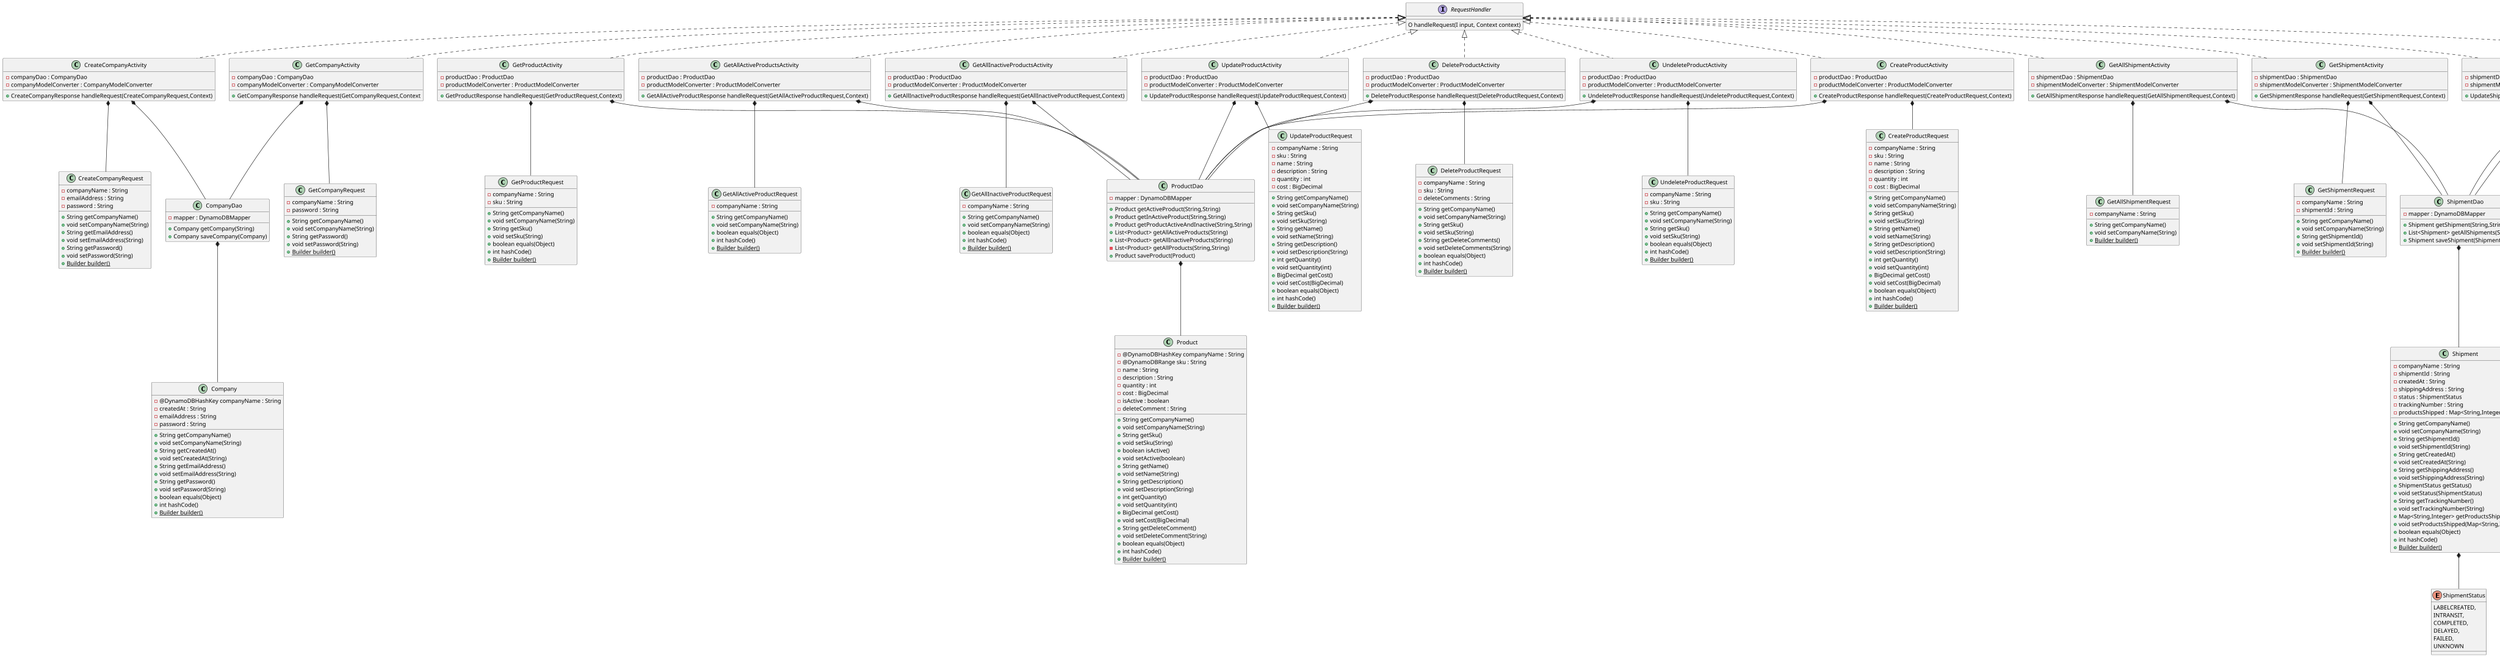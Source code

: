 @startuml
scale 2/3
interface RequestHandler {
O handleRequest(I input, Context context)
}

class Company {
- @DynamoDBHashKey companyName : String
- createdAt : String
- emailAddress : String
- password : String
+ String getCompanyName()
+ void setCompanyName(String)
+ String getCreatedAt()
+ void setCreatedAt(String)
+ String getEmailAddress()
+ void setEmailAddress(String)
+ String getPassword()
+ void setPassword(String)
+ boolean equals(Object)
+ int hashCode()
+ {static} Builder builder()
}


class CreateCompanyActivity {
- companyDao : CompanyDao
- companyModelConverter : CompanyModelConverter
+ CreateCompanyResponse handleRequest(CreateCompanyRequest,Context)
}

class CreateCompanyRequest {
- companyName : String
- emailAddress : String
- password : String
+ String getCompanyName()
+ void setCompanyName(String)
+ String getEmailAddress()
+ void setEmailAddress(String)
+ String getPassword()
+ void setPassword(String)
+ {static} Builder builder()
}

class GetCompanyActivity {
- companyDao : CompanyDao
- companyModelConverter : CompanyModelConverter
+ GetCompanyResponse handleRequest(GetCompanyRequest,Context
}

class GetCompanyRequest {
- companyName : String
- password : String
+ String getCompanyName()
+ void setCompanyName(String)
+ String getPassword()
+ void setPassword(String)
+ {static} Builder builder()
}

class CompanyDao {
- mapper : DynamoDBMapper
+ Company getCompany(String)
+ Company saveCompany(Company)
}

class ProductDao {
- mapper : DynamoDBMapper
+ Product getActiveProduct(String,String)
+ Product getInActiveProduct(String,String)
+ Product getProductActiveAndInactive(String,String)
+ List<Product> getAllActiveProducts(String)
+ List<Product> getAllInactiveProducts(String)
- List<Product> getAllProducts(String,String)
+ Product saveProduct(Product)
}

class Product {
- @DynamoDBHashKey companyName : String
- @DynamoDBRange sku : String
- name : String
- description : String
- quantity : int
- cost : BigDecimal
- isActive : boolean
- deleteComment : String
+ String getCompanyName()
+ void setCompanyName(String)
+ String getSku()
+ void setSku(String)
+ boolean isActive()
+ void setActive(boolean)
+ String getName()
+ void setName(String)
+ String getDescription()
+ void setDescription(String)
+ int getQuantity()
+ void setQuantity(int)
+ BigDecimal getCost()
+ void setCost(BigDecimal)
+ String getDeleteComment()
+ void setDeleteComment(String)
+ boolean equals(Object)
+ int hashCode()
+ {static} Builder builder()
}


class CreateProductActivity {
- productDao : ProductDao
- productModelConverter : ProductModelConverter
+ CreateProductResponse handleRequest(CreateProductRequest,Context)
}

class CreateProductRequest {
- companyName : String
- sku : String
- name : String
- description : String
- quantity : int
- cost : BigDecimal
+ String getCompanyName()
+ void setCompanyName(String)
+ String getSku()
+ void setSku(String)
+ String getName()
+ void setName(String)
+ String getDescription()
+ void setDescription(String)
+ int getQuantity()
+ void setQuantity(int)
+ BigDecimal getCost()
+ void setCost(BigDecimal)
+ boolean equals(Object)
+ int hashCode()
+ {static} Builder builder()
}

class GetProductActivity {
- productDao : ProductDao
- productModelConverter : ProductModelConverter
+ GetProductResponse handleRequest(GetProductRequest,Context)
}

class GetProductRequest {
- companyName : String
- sku : String
+ String getCompanyName()
+ void setCompanyName(String)
+ String getSku()
+ void setSku(String)
+ boolean equals(Object)
+ int hashCode()
+ {static} Builder builder()
}

class GetAllActiveProductsActivity {
- productDao : ProductDao
- productModelConverter : ProductModelConverter
+ GetAllActiveProductResponse handleRequest(GetAllActiveProductRequest,Context)
}

class GetAllActiveProductRequest {
- companyName : String
+ String getCompanyName()
+ void setCompanyName(String)
+ boolean equals(Object)
+ int hashCode()
+ {static} Builder builder()
}

class GetAllInactiveProductsActivity {
- productDao : ProductDao
- productModelConverter : ProductModelConverter
+ GetAllInactiveProductResponse handleRequest(GetAllInactiveProductRequest,Context)
}

class GetAllInactiveProductRequest {
- companyName : String
+ String getCompanyName()
+ void setCompanyName(String)
+ boolean equals(Object)
+ int hashCode()
+ {static} Builder builder()
}

class UpdateProductActivity {
- productDao : ProductDao
- productModelConverter : ProductModelConverter
+ UpdateProductResponse handleRequest(UpdateProductRequest,Context)
}

class UpdateProductRequest {
- companyName : String
- sku : String
- name : String
- description : String
- quantity : int
- cost : BigDecimal
+ String getCompanyName()
+ void setCompanyName(String)
+ String getSku()
+ void setSku(String)
+ String getName()
+ void setName(String)
+ String getDescription()
+ void setDescription(String)
+ int getQuantity()
+ void setQuantity(int)
+ BigDecimal getCost()
+ void setCost(BigDecimal)
+ boolean equals(Object)
+ int hashCode()
+ {static} Builder builder()
}

class DeleteProductRequest {
- companyName : String
- sku : String
- deleteComments : String
+ String getCompanyName()
+ void setCompanyName(String)
+ String getSku()
+ void setSku(String)
+ String getDeleteComments()
+ void setDeleteComments(String)
+ boolean equals(Object)
+ int hashCode()
+ {static} Builder builder()
}

class DeleteProductActivity {
- productDao : ProductDao
- productModelConverter : ProductModelConverter
+ DeleteProductResponse handleRequest(DeleteProductRequest,Context)
}

class UndeleteProductActivity {
- productDao : ProductDao
- productModelConverter : ProductModelConverter
+ UndeleteProductResponse handleRequest(UndeleteProductRequest,Context)
}


class UndeleteProductRequest {
- companyName : String
- sku : String
+ String getCompanyName()
+ void setCompanyName(String)
+ String getSku()
+ void setSku(String)
+ boolean equals(Object)
+ int hashCode()
+ {static} Builder builder()
}

class Shipment {
- companyName : String
- shipmentId : String
- createdAt : String
- shippingAddress : String
- status : ShipmentStatus
- trackingNumber : String
- productsShipped : Map<String,Integer>
+ String getCompanyName()
+ void setCompanyName(String)
+ String getShipmentId()
+ void setShipmentId(String)
+ String getCreatedAt()
+ void setCreatedAt(String)
+ String getShippingAddress()
+ void setShippingAddress(String)
+ ShipmentStatus getStatus()
+ void setStatus(ShipmentStatus)
+ String getTrackingNumber()
+ void setTrackingNumber(String)
+ Map<String,Integer> getProductsShipped()
+ void setProductsShipped(Map<String,Integer>)
+ boolean equals(Object)
+ int hashCode()
+ {static} Builder builder()
}

enum ShipmentStatus {
    LABELCREATED,
    INTRANSIT,
    COMPLETED,
    DELAYED,
    FAILED,
    UNKNOWN
}

class ShipmentDao {
- mapper : DynamoDBMapper
+ Shipment getShipment(String,String)
+ List<Shipment> getAllShipments(String)
+ Shipment saveShipment(Shipment)
}


class CreateShipmentActivity {
- shipmentDao : ShipmentDao
- shipmentModelConverter : ShipmentModelConverter
- productDao : ProductDao
+ CreateShipmentResponse handleRequest(CreateShipmentRequest,Context)
}

class CreateShipmentRequest {
- companyName : String
- shippingAddress : String
- productsShipped : Map<String,Integer>
+ String getCompanyName()
+ void setCompanyName(String)
+ String getShippingAddress()
+ void setShippingAddress(String)
+ Map<String,Integer> getProductsShipped()
+ void setProductsShipped(Map<String,Integer>)
+ {static} Builder builder()
}

class GetAllShipmentActivity {
- shipmentDao : ShipmentDao
- shipmentModelConverter : ShipmentModelConverter
+ GetAllShipmentResponse handleRequest(GetAllShipmentRequest,Context)
}

class GetAllShipmentRequest {
- companyName : String
+ String getCompanyName()
+ void setCompanyName(String)
+ {static} Builder builder()
}


class GetShipmentActivity {
- shipmentDao : ShipmentDao
- shipmentModelConverter : ShipmentModelConverter
+ GetShipmentResponse handleRequest(GetShipmentRequest,Context)
}

class GetShipmentRequest {
- companyName : String
- shipmentId : String
+ String getCompanyName()
+ void setCompanyName(String)
+ String getShipmentId()
+ void setShipmentId(String)
+ {static} Builder builder()
}

class UpdateShipmentActivity {
- shipmentDao : ShipmentDao
- shipmentModelConverter : ShipmentModelConverter
+ UpdateShipmentResponse handleRequest(UpdateShipmentRequest,Context)
}

class UpdateShipmentRequest {
- companyName : String
- shipmentId : String
- shippingAddress : String
- status : ShipmentStatus
- trackingNumber : String
+ String getCompanyName()
+ void setCompanyName(String)
+ String getShipmentId()
+ void setShipmentId(String)
+ String getShippingAddress()
+ void setShippingAddress(String)
+ ShipmentStatus getStatus()
+ void setStatus(ShipmentStatus)
+ String getTrackingNumber()
+ void setTrackingNumber(String)
+ boolean equals(Object)
+ int hashCode()
+ {static} Builder builder()
}




RequestHandler <|.. CreateCompanyActivity
RequestHandler <|.. GetCompanyActivity
RequestHandler <|.. CreateProductActivity
RequestHandler <|.. GetProductActivity
RequestHandler <|.. GetAllActiveProductsActivity
RequestHandler <|.. GetAllInactiveProductsActivity
RequestHandler <|.. UpdateProductActivity
RequestHandler <|.. DeleteProductActivity
RequestHandler <|.. UndeleteProductActivity
RequestHandler <|.. CreateShipmentActivity
RequestHandler <|.. GetAllShipmentActivity
RequestHandler <|.. GetShipmentActivity
RequestHandler <|.. UpdateShipmentActivity
CreateCompanyActivity *-- CompanyDao
CreateCompanyActivity *-- CreateCompanyRequest
GetCompanyActivity *-- GetCompanyRequest
CompanyDao *-- Company
GetCompanyActivity *-- CompanyDao
CreateProductActivity *-- ProductDao
CreateProductActivity *-- CreateProductRequest
GetProductActivity *-- ProductDao
GetProductActivity *-- GetProductRequest
GetAllActiveProductsActivity *-- ProductDao
GetAllActiveProductsActivity *-- GetAllActiveProductRequest
GetAllInactiveProductsActivity *-- ProductDao
GetAllInactiveProductsActivity *-- GetAllInactiveProductRequest
UpdateProductActivity *-- ProductDao
UpdateProductActivity *-- UpdateProductRequest
DeleteProductActivity *-- ProductDao
DeleteProductActivity *-- DeleteProductRequest
UndeleteProductActivity *-- ProductDao
UndeleteProductActivity *-- UndeleteProductRequest
ProductDao *-- Product
ShipmentDao *-- Shipment
Shipment *-- ShipmentStatus
CreateShipmentActivity *-- ShipmentDao
CreateShipmentActivity *-- CreateShipmentRequest
GetAllShipmentActivity *-- ShipmentDao
GetAllShipmentActivity *-- GetAllShipmentRequest
GetShipmentActivity *-- ShipmentDao
GetShipmentActivity *-- GetShipmentRequest
UpdateShipmentActivity *-- ShipmentDao
UpdateShipmentActivity *-- UpdateShipmentRequest
newpage

@enduml
